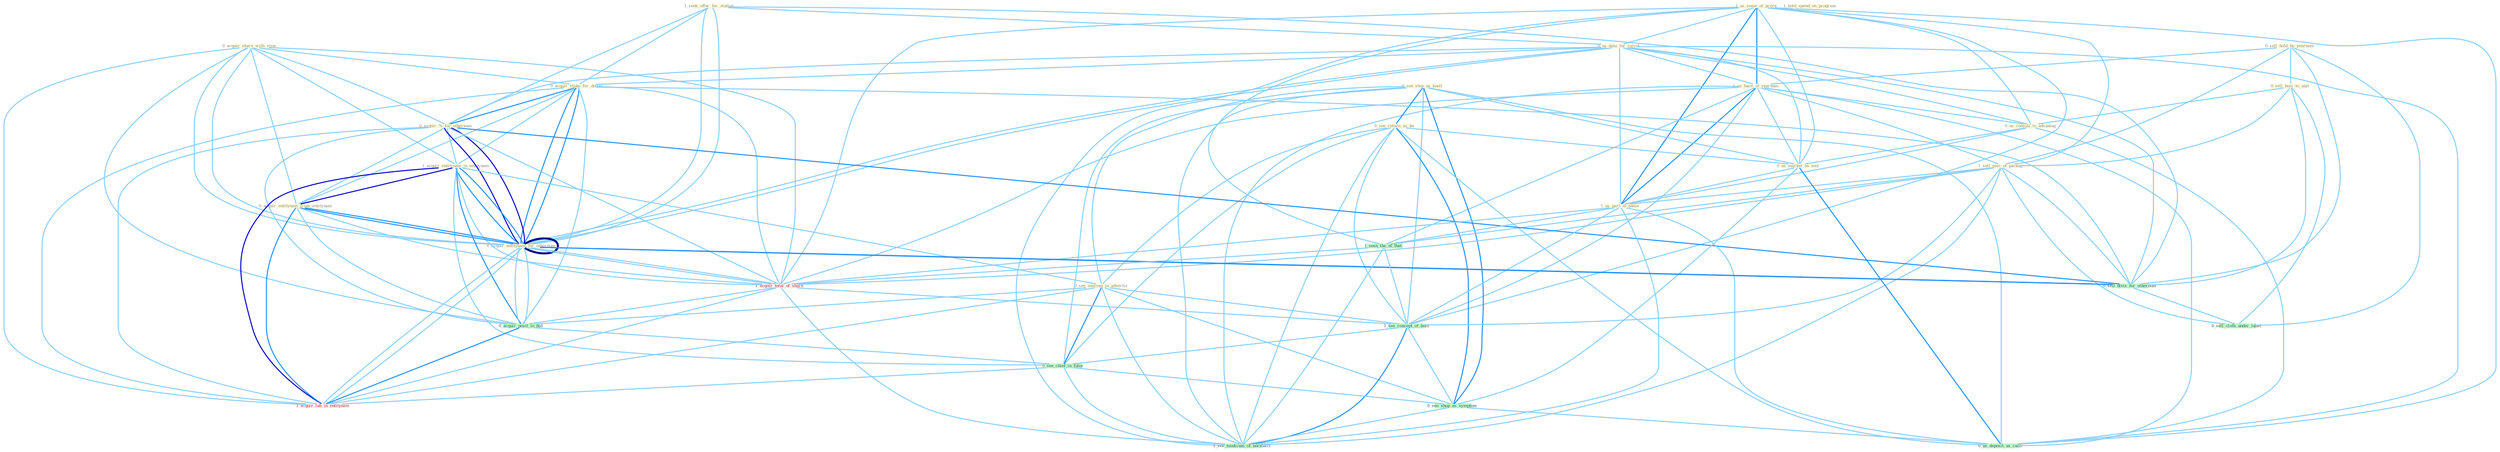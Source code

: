 Graph G{ 
    node
    [shape=polygon,style=filled,width=.5,height=.06,color="#BDFCC9",fixedsize=true,fontsize=4,
    fontcolor="#2f4f4f"];
    {node
    [color="#ffffe0", fontcolor="#8b7d6b"] "0_sell_hold_by_yearnum " "1_seek_offer_for_station " "0_acquir_share_with_view " "1_us_some_of_proce " "0_us_data_for_calcul " "1_us_base_of_yearnum " "0_see_step_as_knell " "0_see_return_as_be " "0_acquir_stake_for_dollar " "0_sell_busi_to_unit " "1_sell_piec_of_packag " "0_acquir_%_for_othernum " "1_acquir_entitynam_in_entitynam " "1_hold_spend_on_program " "0_see_messag_in_advertis " "0_us_consult_to_advantag " "0_acquir_entitynam_from_entitynam " "0_us_market_as_tool " "1_us_part_of_name " "0_acquir_entitynam_for_othernum "}
{node [color="#fff0f5", fontcolor="#b22222"] "1_acquir_total_of_share " "1_acquir_lab_in_entitynam "}
edge [color="#B0E2FF"];

	"0_sell_hold_by_yearnum " -- "1_us_base_of_yearnum " [w="1", color="#87cefa" ];
	"0_sell_hold_by_yearnum " -- "0_sell_busi_to_unit " [w="1", color="#87cefa" ];
	"0_sell_hold_by_yearnum " -- "1_sell_piec_of_packag " [w="1", color="#87cefa" ];
	"0_sell_hold_by_yearnum " -- "0_sell_divis_for_othernum " [w="1", color="#87cefa" ];
	"0_sell_hold_by_yearnum " -- "0_sell_cloth_under_label " [w="1", color="#87cefa" ];
	"1_seek_offer_for_station " -- "0_us_data_for_calcul " [w="1", color="#87cefa" ];
	"1_seek_offer_for_station " -- "0_acquir_stake_for_dollar " [w="1", color="#87cefa" ];
	"1_seek_offer_for_station " -- "0_acquir_%_for_othernum " [w="1", color="#87cefa" ];
	"1_seek_offer_for_station " -- "0_acquir_entitynam_for_othernum " [w="1", color="#87cefa" ];
	"1_seek_offer_for_station " -- "0_acquir_entitynam_for_othernum " [w="1", color="#87cefa" ];
	"1_seek_offer_for_station " -- "0_sell_divis_for_othernum " [w="1", color="#87cefa" ];
	"0_acquir_share_with_view " -- "0_acquir_stake_for_dollar " [w="1", color="#87cefa" ];
	"0_acquir_share_with_view " -- "0_acquir_%_for_othernum " [w="1", color="#87cefa" ];
	"0_acquir_share_with_view " -- "1_acquir_entitynam_in_entitynam " [w="1", color="#87cefa" ];
	"0_acquir_share_with_view " -- "0_acquir_entitynam_from_entitynam " [w="1", color="#87cefa" ];
	"0_acquir_share_with_view " -- "0_acquir_entitynam_for_othernum " [w="1", color="#87cefa" ];
	"0_acquir_share_with_view " -- "0_acquir_entitynam_for_othernum " [w="1", color="#87cefa" ];
	"0_acquir_share_with_view " -- "1_acquir_total_of_share " [w="1", color="#87cefa" ];
	"0_acquir_share_with_view " -- "0_acquir_posit_in_bid " [w="1", color="#87cefa" ];
	"0_acquir_share_with_view " -- "1_acquir_lab_in_entitynam " [w="1", color="#87cefa" ];
	"1_us_some_of_proce " -- "0_us_data_for_calcul " [w="1", color="#87cefa" ];
	"1_us_some_of_proce " -- "1_us_base_of_yearnum " [w="2", color="#1e90ff" , len=0.8];
	"1_us_some_of_proce " -- "1_sell_piec_of_packag " [w="1", color="#87cefa" ];
	"1_us_some_of_proce " -- "0_us_consult_to_advantag " [w="1", color="#87cefa" ];
	"1_us_some_of_proce " -- "0_us_market_as_tool " [w="1", color="#87cefa" ];
	"1_us_some_of_proce " -- "1_us_part_of_name " [w="2", color="#1e90ff" , len=0.8];
	"1_us_some_of_proce " -- "1_seen_the_of_that " [w="1", color="#87cefa" ];
	"1_us_some_of_proce " -- "1_acquir_total_of_share " [w="1", color="#87cefa" ];
	"1_us_some_of_proce " -- "1_see_concept_of_both " [w="1", color="#87cefa" ];
	"1_us_some_of_proce " -- "0_us_deposit_as_cach " [w="1", color="#87cefa" ];
	"1_us_some_of_proce " -- "1_see_modicum_of_normalci " [w="1", color="#87cefa" ];
	"0_us_data_for_calcul " -- "1_us_base_of_yearnum " [w="1", color="#87cefa" ];
	"0_us_data_for_calcul " -- "0_acquir_stake_for_dollar " [w="1", color="#87cefa" ];
	"0_us_data_for_calcul " -- "0_acquir_%_for_othernum " [w="1", color="#87cefa" ];
	"0_us_data_for_calcul " -- "0_us_consult_to_advantag " [w="1", color="#87cefa" ];
	"0_us_data_for_calcul " -- "0_us_market_as_tool " [w="1", color="#87cefa" ];
	"0_us_data_for_calcul " -- "1_us_part_of_name " [w="1", color="#87cefa" ];
	"0_us_data_for_calcul " -- "0_acquir_entitynam_for_othernum " [w="1", color="#87cefa" ];
	"0_us_data_for_calcul " -- "0_acquir_entitynam_for_othernum " [w="1", color="#87cefa" ];
	"0_us_data_for_calcul " -- "0_sell_divis_for_othernum " [w="1", color="#87cefa" ];
	"0_us_data_for_calcul " -- "0_us_deposit_as_cach " [w="1", color="#87cefa" ];
	"1_us_base_of_yearnum " -- "1_sell_piec_of_packag " [w="1", color="#87cefa" ];
	"1_us_base_of_yearnum " -- "0_us_consult_to_advantag " [w="1", color="#87cefa" ];
	"1_us_base_of_yearnum " -- "0_us_market_as_tool " [w="1", color="#87cefa" ];
	"1_us_base_of_yearnum " -- "1_us_part_of_name " [w="2", color="#1e90ff" , len=0.8];
	"1_us_base_of_yearnum " -- "1_seen_the_of_that " [w="1", color="#87cefa" ];
	"1_us_base_of_yearnum " -- "1_acquir_total_of_share " [w="1", color="#87cefa" ];
	"1_us_base_of_yearnum " -- "1_see_concept_of_both " [w="1", color="#87cefa" ];
	"1_us_base_of_yearnum " -- "0_us_deposit_as_cach " [w="1", color="#87cefa" ];
	"1_us_base_of_yearnum " -- "1_see_modicum_of_normalci " [w="1", color="#87cefa" ];
	"0_see_step_as_knell " -- "0_see_return_as_be " [w="2", color="#1e90ff" , len=0.8];
	"0_see_step_as_knell " -- "0_see_messag_in_advertis " [w="1", color="#87cefa" ];
	"0_see_step_as_knell " -- "0_us_market_as_tool " [w="1", color="#87cefa" ];
	"0_see_step_as_knell " -- "1_see_concept_of_both " [w="1", color="#87cefa" ];
	"0_see_step_as_knell " -- "0_see_chief_in_futur " [w="1", color="#87cefa" ];
	"0_see_step_as_knell " -- "0_see_shop_as_symptom " [w="2", color="#1e90ff" , len=0.8];
	"0_see_step_as_knell " -- "0_us_deposit_as_cach " [w="1", color="#87cefa" ];
	"0_see_step_as_knell " -- "1_see_modicum_of_normalci " [w="1", color="#87cefa" ];
	"0_see_return_as_be " -- "0_see_messag_in_advertis " [w="1", color="#87cefa" ];
	"0_see_return_as_be " -- "0_us_market_as_tool " [w="1", color="#87cefa" ];
	"0_see_return_as_be " -- "1_see_concept_of_both " [w="1", color="#87cefa" ];
	"0_see_return_as_be " -- "0_see_chief_in_futur " [w="1", color="#87cefa" ];
	"0_see_return_as_be " -- "0_see_shop_as_symptom " [w="2", color="#1e90ff" , len=0.8];
	"0_see_return_as_be " -- "0_us_deposit_as_cach " [w="1", color="#87cefa" ];
	"0_see_return_as_be " -- "1_see_modicum_of_normalci " [w="1", color="#87cefa" ];
	"0_acquir_stake_for_dollar " -- "0_acquir_%_for_othernum " [w="2", color="#1e90ff" , len=0.8];
	"0_acquir_stake_for_dollar " -- "1_acquir_entitynam_in_entitynam " [w="1", color="#87cefa" ];
	"0_acquir_stake_for_dollar " -- "0_acquir_entitynam_from_entitynam " [w="1", color="#87cefa" ];
	"0_acquir_stake_for_dollar " -- "0_acquir_entitynam_for_othernum " [w="2", color="#1e90ff" , len=0.8];
	"0_acquir_stake_for_dollar " -- "0_acquir_entitynam_for_othernum " [w="2", color="#1e90ff" , len=0.8];
	"0_acquir_stake_for_dollar " -- "0_sell_divis_for_othernum " [w="1", color="#87cefa" ];
	"0_acquir_stake_for_dollar " -- "1_acquir_total_of_share " [w="1", color="#87cefa" ];
	"0_acquir_stake_for_dollar " -- "0_acquir_posit_in_bid " [w="1", color="#87cefa" ];
	"0_acquir_stake_for_dollar " -- "1_acquir_lab_in_entitynam " [w="1", color="#87cefa" ];
	"0_sell_busi_to_unit " -- "1_sell_piec_of_packag " [w="1", color="#87cefa" ];
	"0_sell_busi_to_unit " -- "0_us_consult_to_advantag " [w="1", color="#87cefa" ];
	"0_sell_busi_to_unit " -- "0_sell_divis_for_othernum " [w="1", color="#87cefa" ];
	"0_sell_busi_to_unit " -- "0_sell_cloth_under_label " [w="1", color="#87cefa" ];
	"1_sell_piec_of_packag " -- "1_us_part_of_name " [w="1", color="#87cefa" ];
	"1_sell_piec_of_packag " -- "1_seen_the_of_that " [w="1", color="#87cefa" ];
	"1_sell_piec_of_packag " -- "0_sell_divis_for_othernum " [w="1", color="#87cefa" ];
	"1_sell_piec_of_packag " -- "1_acquir_total_of_share " [w="1", color="#87cefa" ];
	"1_sell_piec_of_packag " -- "0_sell_cloth_under_label " [w="1", color="#87cefa" ];
	"1_sell_piec_of_packag " -- "1_see_concept_of_both " [w="1", color="#87cefa" ];
	"1_sell_piec_of_packag " -- "1_see_modicum_of_normalci " [w="1", color="#87cefa" ];
	"0_acquir_%_for_othernum " -- "1_acquir_entitynam_in_entitynam " [w="1", color="#87cefa" ];
	"0_acquir_%_for_othernum " -- "0_acquir_entitynam_from_entitynam " [w="1", color="#87cefa" ];
	"0_acquir_%_for_othernum " -- "0_acquir_entitynam_for_othernum " [w="3", color="#0000cd" , len=0.6];
	"0_acquir_%_for_othernum " -- "0_acquir_entitynam_for_othernum " [w="3", color="#0000cd" , len=0.6];
	"0_acquir_%_for_othernum " -- "0_sell_divis_for_othernum " [w="2", color="#1e90ff" , len=0.8];
	"0_acquir_%_for_othernum " -- "1_acquir_total_of_share " [w="1", color="#87cefa" ];
	"0_acquir_%_for_othernum " -- "0_acquir_posit_in_bid " [w="1", color="#87cefa" ];
	"0_acquir_%_for_othernum " -- "1_acquir_lab_in_entitynam " [w="1", color="#87cefa" ];
	"1_acquir_entitynam_in_entitynam " -- "0_see_messag_in_advertis " [w="1", color="#87cefa" ];
	"1_acquir_entitynam_in_entitynam " -- "0_acquir_entitynam_from_entitynam " [w="3", color="#0000cd" , len=0.6];
	"1_acquir_entitynam_in_entitynam " -- "0_acquir_entitynam_for_othernum " [w="2", color="#1e90ff" , len=0.8];
	"1_acquir_entitynam_in_entitynam " -- "0_acquir_entitynam_for_othernum " [w="2", color="#1e90ff" , len=0.8];
	"1_acquir_entitynam_in_entitynam " -- "1_acquir_total_of_share " [w="1", color="#87cefa" ];
	"1_acquir_entitynam_in_entitynam " -- "0_acquir_posit_in_bid " [w="2", color="#1e90ff" , len=0.8];
	"1_acquir_entitynam_in_entitynam " -- "0_see_chief_in_futur " [w="1", color="#87cefa" ];
	"1_acquir_entitynam_in_entitynam " -- "1_acquir_lab_in_entitynam " [w="3", color="#0000cd" , len=0.6];
	"0_see_messag_in_advertis " -- "0_acquir_posit_in_bid " [w="1", color="#87cefa" ];
	"0_see_messag_in_advertis " -- "1_see_concept_of_both " [w="1", color="#87cefa" ];
	"0_see_messag_in_advertis " -- "0_see_chief_in_futur " [w="2", color="#1e90ff" , len=0.8];
	"0_see_messag_in_advertis " -- "0_see_shop_as_symptom " [w="1", color="#87cefa" ];
	"0_see_messag_in_advertis " -- "1_acquir_lab_in_entitynam " [w="1", color="#87cefa" ];
	"0_see_messag_in_advertis " -- "1_see_modicum_of_normalci " [w="1", color="#87cefa" ];
	"0_us_consult_to_advantag " -- "0_us_market_as_tool " [w="1", color="#87cefa" ];
	"0_us_consult_to_advantag " -- "1_us_part_of_name " [w="1", color="#87cefa" ];
	"0_us_consult_to_advantag " -- "0_us_deposit_as_cach " [w="1", color="#87cefa" ];
	"0_acquir_entitynam_from_entitynam " -- "0_acquir_entitynam_for_othernum " [w="2", color="#1e90ff" , len=0.8];
	"0_acquir_entitynam_from_entitynam " -- "0_acquir_entitynam_for_othernum " [w="2", color="#1e90ff" , len=0.8];
	"0_acquir_entitynam_from_entitynam " -- "1_acquir_total_of_share " [w="1", color="#87cefa" ];
	"0_acquir_entitynam_from_entitynam " -- "0_acquir_posit_in_bid " [w="1", color="#87cefa" ];
	"0_acquir_entitynam_from_entitynam " -- "1_acquir_lab_in_entitynam " [w="2", color="#1e90ff" , len=0.8];
	"0_us_market_as_tool " -- "1_us_part_of_name " [w="1", color="#87cefa" ];
	"0_us_market_as_tool " -- "0_see_shop_as_symptom " [w="1", color="#87cefa" ];
	"0_us_market_as_tool " -- "0_us_deposit_as_cach " [w="2", color="#1e90ff" , len=0.8];
	"1_us_part_of_name " -- "1_seen_the_of_that " [w="1", color="#87cefa" ];
	"1_us_part_of_name " -- "1_acquir_total_of_share " [w="1", color="#87cefa" ];
	"1_us_part_of_name " -- "1_see_concept_of_both " [w="1", color="#87cefa" ];
	"1_us_part_of_name " -- "0_us_deposit_as_cach " [w="1", color="#87cefa" ];
	"1_us_part_of_name " -- "1_see_modicum_of_normalci " [w="1", color="#87cefa" ];
	"0_acquir_entitynam_for_othernum " -- "0_acquir_entitynam_for_othernum " [w="4", style=bold, color="#000080", len=0.4];
	"0_acquir_entitynam_for_othernum " -- "0_sell_divis_for_othernum " [w="2", color="#1e90ff" , len=0.8];
	"0_acquir_entitynam_for_othernum " -- "1_acquir_total_of_share " [w="1", color="#87cefa" ];
	"0_acquir_entitynam_for_othernum " -- "0_acquir_posit_in_bid " [w="1", color="#87cefa" ];
	"0_acquir_entitynam_for_othernum " -- "1_acquir_lab_in_entitynam " [w="1", color="#87cefa" ];
	"0_acquir_entitynam_for_othernum " -- "0_sell_divis_for_othernum " [w="2", color="#1e90ff" , len=0.8];
	"0_acquir_entitynam_for_othernum " -- "1_acquir_total_of_share " [w="1", color="#87cefa" ];
	"0_acquir_entitynam_for_othernum " -- "0_acquir_posit_in_bid " [w="1", color="#87cefa" ];
	"0_acquir_entitynam_for_othernum " -- "1_acquir_lab_in_entitynam " [w="1", color="#87cefa" ];
	"1_seen_the_of_that " -- "1_acquir_total_of_share " [w="1", color="#87cefa" ];
	"1_seen_the_of_that " -- "1_see_concept_of_both " [w="1", color="#87cefa" ];
	"1_seen_the_of_that " -- "1_see_modicum_of_normalci " [w="1", color="#87cefa" ];
	"0_sell_divis_for_othernum " -- "0_sell_cloth_under_label " [w="1", color="#87cefa" ];
	"1_acquir_total_of_share " -- "0_acquir_posit_in_bid " [w="1", color="#87cefa" ];
	"1_acquir_total_of_share " -- "1_see_concept_of_both " [w="1", color="#87cefa" ];
	"1_acquir_total_of_share " -- "1_acquir_lab_in_entitynam " [w="1", color="#87cefa" ];
	"1_acquir_total_of_share " -- "1_see_modicum_of_normalci " [w="1", color="#87cefa" ];
	"0_acquir_posit_in_bid " -- "0_see_chief_in_futur " [w="1", color="#87cefa" ];
	"0_acquir_posit_in_bid " -- "1_acquir_lab_in_entitynam " [w="2", color="#1e90ff" , len=0.8];
	"1_see_concept_of_both " -- "0_see_chief_in_futur " [w="1", color="#87cefa" ];
	"1_see_concept_of_both " -- "0_see_shop_as_symptom " [w="1", color="#87cefa" ];
	"1_see_concept_of_both " -- "1_see_modicum_of_normalci " [w="2", color="#1e90ff" , len=0.8];
	"0_see_chief_in_futur " -- "0_see_shop_as_symptom " [w="1", color="#87cefa" ];
	"0_see_chief_in_futur " -- "1_acquir_lab_in_entitynam " [w="1", color="#87cefa" ];
	"0_see_chief_in_futur " -- "1_see_modicum_of_normalci " [w="1", color="#87cefa" ];
	"0_see_shop_as_symptom " -- "0_us_deposit_as_cach " [w="1", color="#87cefa" ];
	"0_see_shop_as_symptom " -- "1_see_modicum_of_normalci " [w="1", color="#87cefa" ];
}